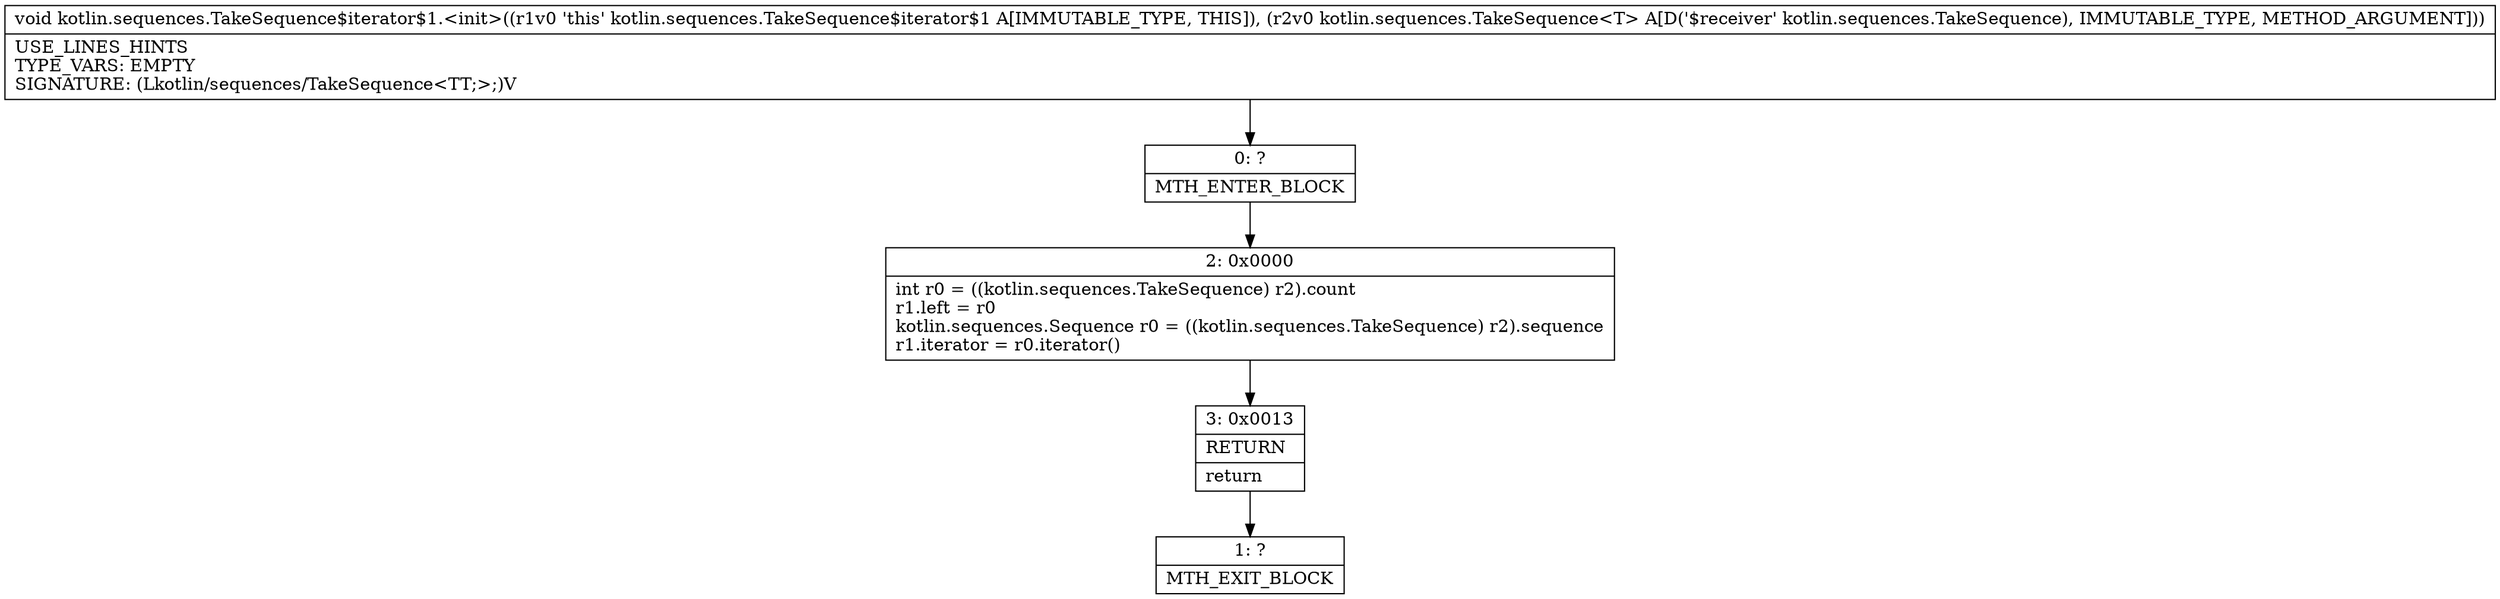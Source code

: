 digraph "CFG forkotlin.sequences.TakeSequence$iterator$1.\<init\>(Lkotlin\/sequences\/TakeSequence;)V" {
Node_0 [shape=record,label="{0\:\ ?|MTH_ENTER_BLOCK\l}"];
Node_2 [shape=record,label="{2\:\ 0x0000|int r0 = ((kotlin.sequences.TakeSequence) r2).count\lr1.left = r0\lkotlin.sequences.Sequence r0 = ((kotlin.sequences.TakeSequence) r2).sequence\lr1.iterator = r0.iterator()\l}"];
Node_3 [shape=record,label="{3\:\ 0x0013|RETURN\l|return\l}"];
Node_1 [shape=record,label="{1\:\ ?|MTH_EXIT_BLOCK\l}"];
MethodNode[shape=record,label="{void kotlin.sequences.TakeSequence$iterator$1.\<init\>((r1v0 'this' kotlin.sequences.TakeSequence$iterator$1 A[IMMUTABLE_TYPE, THIS]), (r2v0 kotlin.sequences.TakeSequence\<T\> A[D('$receiver' kotlin.sequences.TakeSequence), IMMUTABLE_TYPE, METHOD_ARGUMENT]))  | USE_LINES_HINTS\lTYPE_VARS: EMPTY\lSIGNATURE: (Lkotlin\/sequences\/TakeSequence\<TT;\>;)V\l}"];
MethodNode -> Node_0;Node_0 -> Node_2;
Node_2 -> Node_3;
Node_3 -> Node_1;
}

